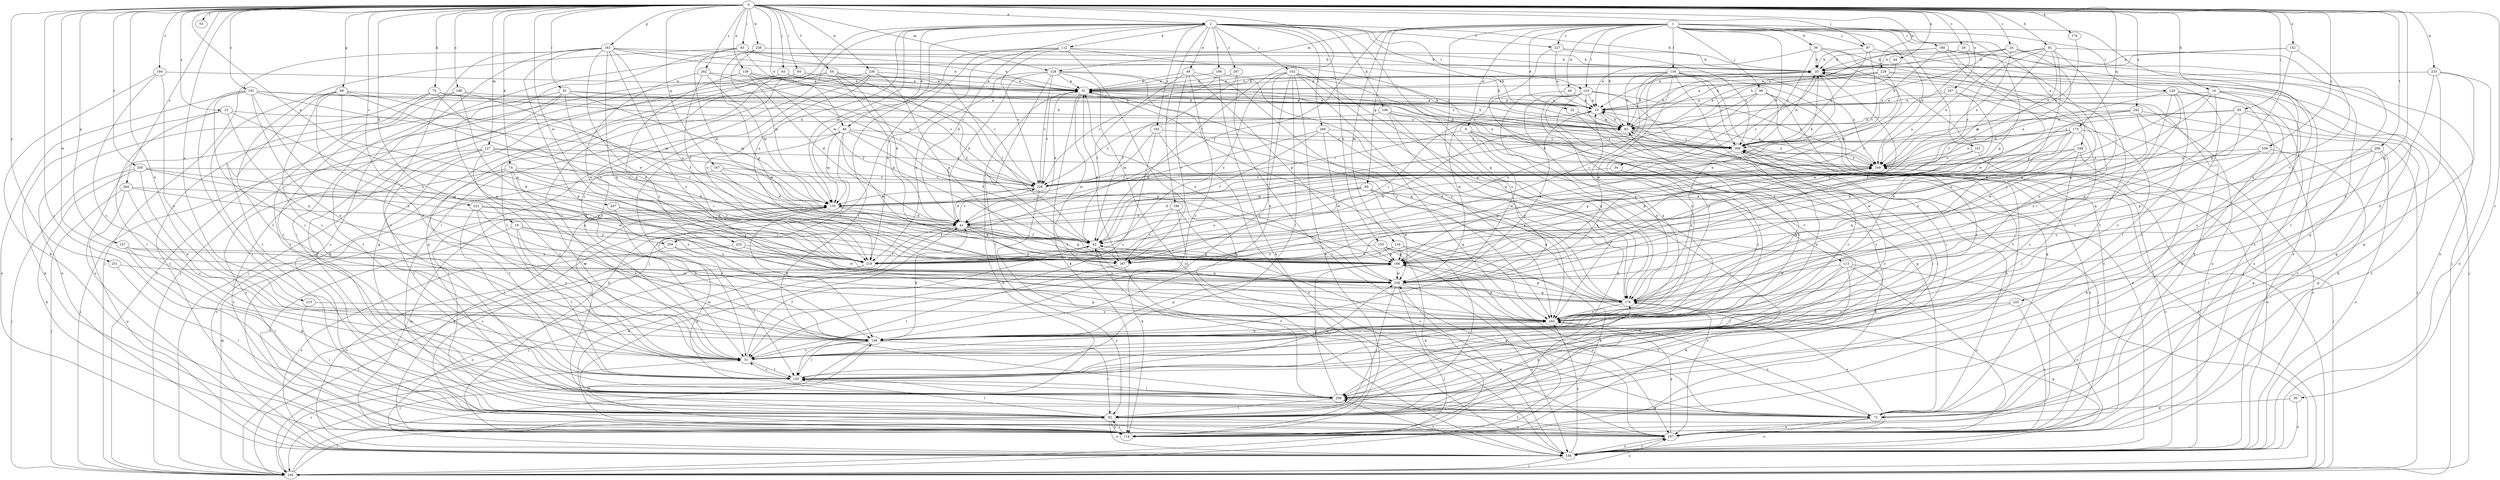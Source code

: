 strict digraph  {
0;
1;
2;
8;
10;
16;
18;
20;
23;
24;
28;
30;
31;
32;
34;
39;
40;
41;
44;
46;
49;
51;
53;
54;
62;
68;
69;
72;
74;
75;
81;
82;
83;
84;
85;
91;
92;
93;
97;
98;
101;
102;
104;
106;
112;
113;
114;
116;
120;
123;
125;
127;
128;
134;
135;
139;
146;
152;
155;
156;
157;
163;
166;
167;
173;
174;
176;
180;
182;
184;
186;
187;
188;
191;
194;
197;
205;
206;
208;
215;
218;
222;
225;
227;
228;
229;
233;
235;
236;
238;
239;
243;
247;
248;
249;
251;
257;
258;
259;
260;
262;
264;
266;
267;
269;
0 -> 2  [label=a];
0 -> 16  [label=b];
0 -> 18  [label=b];
0 -> 23  [label=c];
0 -> 24  [label=c];
0 -> 28  [label=c];
0 -> 30  [label=c];
0 -> 44  [label=e];
0 -> 46  [label=e];
0 -> 53  [label=f];
0 -> 54  [label=f];
0 -> 62  [label=f];
0 -> 68  [label=g];
0 -> 74  [label=h];
0 -> 75  [label=h];
0 -> 81  [label=h];
0 -> 83  [label=i];
0 -> 84  [label=i];
0 -> 85  [label=i];
0 -> 91  [label=i];
0 -> 92  [label=i];
0 -> 93  [label=j];
0 -> 97  [label=j];
0 -> 127  [label=m];
0 -> 128  [label=m];
0 -> 139  [label=n];
0 -> 146  [label=n];
0 -> 152  [label=o];
0 -> 157  [label=p];
0 -> 163  [label=p];
0 -> 167  [label=q];
0 -> 173  [label=q];
0 -> 174  [label=q];
0 -> 176  [label=q];
0 -> 188  [label=s];
0 -> 191  [label=s];
0 -> 194  [label=s];
0 -> 205  [label=t];
0 -> 206  [label=t];
0 -> 215  [label=u];
0 -> 222  [label=v];
0 -> 229  [label=w];
0 -> 233  [label=w];
0 -> 235  [label=w];
0 -> 236  [label=w];
0 -> 238  [label=w];
0 -> 239  [label=w];
0 -> 243  [label=x];
0 -> 247  [label=x];
0 -> 251  [label=y];
0 -> 257  [label=y];
0 -> 258  [label=y];
0 -> 262  [label=z];
0 -> 264  [label=z];
1 -> 8  [label=a];
1 -> 32  [label=d];
1 -> 34  [label=d];
1 -> 39  [label=d];
1 -> 40  [label=d];
1 -> 69  [label=g];
1 -> 82  [label=h];
1 -> 97  [label=j];
1 -> 98  [label=j];
1 -> 101  [label=j];
1 -> 116  [label=l];
1 -> 120  [label=l];
1 -> 123  [label=l];
1 -> 128  [label=m];
1 -> 134  [label=m];
1 -> 146  [label=n];
1 -> 166  [label=p];
1 -> 180  [label=r];
1 -> 225  [label=v];
1 -> 227  [label=v];
1 -> 248  [label=x];
1 -> 249  [label=x];
1 -> 259  [label=y];
2 -> 20  [label=b];
2 -> 31  [label=c];
2 -> 41  [label=d];
2 -> 46  [label=e];
2 -> 49  [label=e];
2 -> 82  [label=h];
2 -> 92  [label=i];
2 -> 102  [label=j];
2 -> 106  [label=k];
2 -> 112  [label=k];
2 -> 123  [label=l];
2 -> 135  [label=m];
2 -> 155  [label=o];
2 -> 176  [label=q];
2 -> 182  [label=r];
2 -> 184  [label=r];
2 -> 186  [label=r];
2 -> 208  [label=t];
2 -> 218  [label=u];
2 -> 227  [label=v];
2 -> 266  [label=z];
2 -> 267  [label=z];
8 -> 92  [label=i];
8 -> 104  [label=j];
8 -> 113  [label=k];
8 -> 228  [label=v];
8 -> 239  [label=w];
8 -> 269  [label=z];
10 -> 82  [label=h];
10 -> 92  [label=i];
10 -> 187  [label=r];
16 -> 10  [label=a];
16 -> 31  [label=c];
16 -> 72  [label=g];
16 -> 92  [label=i];
16 -> 166  [label=p];
16 -> 176  [label=q];
16 -> 218  [label=u];
18 -> 31  [label=c];
18 -> 62  [label=f];
18 -> 125  [label=l];
18 -> 197  [label=s];
18 -> 259  [label=y];
18 -> 260  [label=y];
20 -> 51  [label=e];
20 -> 82  [label=h];
20 -> 156  [label=o];
20 -> 228  [label=v];
20 -> 239  [label=w];
23 -> 82  [label=h];
23 -> 114  [label=k];
23 -> 125  [label=l];
23 -> 176  [label=q];
23 -> 218  [label=u];
24 -> 10  [label=a];
24 -> 20  [label=b];
24 -> 41  [label=d];
24 -> 82  [label=h];
24 -> 156  [label=o];
24 -> 249  [label=x];
28 -> 20  [label=b];
28 -> 72  [label=g];
28 -> 269  [label=z];
30 -> 72  [label=g];
30 -> 156  [label=o];
31 -> 62  [label=f];
31 -> 125  [label=l];
31 -> 260  [label=y];
32 -> 82  [label=h];
32 -> 92  [label=i];
34 -> 228  [label=v];
34 -> 260  [label=y];
39 -> 10  [label=a];
39 -> 20  [label=b];
39 -> 62  [label=f];
39 -> 197  [label=s];
39 -> 208  [label=t];
39 -> 269  [label=z];
40 -> 10  [label=a];
40 -> 146  [label=n];
41 -> 62  [label=f];
41 -> 104  [label=j];
41 -> 114  [label=k];
41 -> 166  [label=p];
41 -> 187  [label=r];
41 -> 228  [label=v];
41 -> 260  [label=y];
44 -> 82  [label=h];
46 -> 31  [label=c];
46 -> 62  [label=f];
46 -> 92  [label=i];
46 -> 114  [label=k];
46 -> 135  [label=m];
46 -> 166  [label=p];
46 -> 187  [label=r];
46 -> 269  [label=z];
49 -> 31  [label=c];
49 -> 51  [label=e];
49 -> 62  [label=f];
49 -> 166  [label=p];
49 -> 187  [label=r];
49 -> 260  [label=y];
51 -> 10  [label=a];
51 -> 20  [label=b];
51 -> 41  [label=d];
51 -> 82  [label=h];
51 -> 114  [label=k];
51 -> 176  [label=q];
51 -> 228  [label=v];
51 -> 239  [label=w];
54 -> 41  [label=d];
54 -> 51  [label=e];
54 -> 62  [label=f];
54 -> 72  [label=g];
54 -> 104  [label=j];
54 -> 166  [label=p];
62 -> 166  [label=p];
62 -> 176  [label=q];
62 -> 187  [label=r];
62 -> 218  [label=u];
68 -> 10  [label=a];
68 -> 31  [label=c];
68 -> 62  [label=f];
68 -> 92  [label=i];
68 -> 146  [label=n];
68 -> 166  [label=p];
68 -> 208  [label=t];
68 -> 218  [label=u];
69 -> 41  [label=d];
69 -> 114  [label=k];
69 -> 135  [label=m];
69 -> 176  [label=q];
69 -> 218  [label=u];
69 -> 239  [label=w];
72 -> 82  [label=h];
72 -> 156  [label=o];
72 -> 197  [label=s];
72 -> 260  [label=y];
74 -> 31  [label=c];
74 -> 41  [label=d];
74 -> 125  [label=l];
74 -> 187  [label=r];
74 -> 197  [label=s];
74 -> 228  [label=v];
74 -> 260  [label=y];
75 -> 10  [label=a];
75 -> 156  [label=o];
75 -> 208  [label=t];
75 -> 218  [label=u];
75 -> 269  [label=z];
81 -> 20  [label=b];
81 -> 62  [label=f];
81 -> 135  [label=m];
81 -> 166  [label=p];
81 -> 176  [label=q];
81 -> 208  [label=t];
81 -> 228  [label=v];
81 -> 249  [label=x];
82 -> 20  [label=b];
82 -> 249  [label=x];
82 -> 269  [label=z];
83 -> 20  [label=b];
83 -> 41  [label=d];
83 -> 51  [label=e];
83 -> 82  [label=h];
83 -> 146  [label=n];
83 -> 208  [label=t];
83 -> 228  [label=v];
84 -> 31  [label=c];
84 -> 51  [label=e];
84 -> 82  [label=h];
84 -> 104  [label=j];
84 -> 125  [label=l];
85 -> 82  [label=h];
85 -> 114  [label=k];
85 -> 176  [label=q];
85 -> 197  [label=s];
85 -> 218  [label=u];
85 -> 269  [label=z];
91 -> 10  [label=a];
91 -> 72  [label=g];
91 -> 135  [label=m];
91 -> 156  [label=o];
91 -> 208  [label=t];
91 -> 218  [label=u];
91 -> 228  [label=v];
92 -> 41  [label=d];
92 -> 114  [label=k];
92 -> 125  [label=l];
92 -> 156  [label=o];
92 -> 176  [label=q];
92 -> 197  [label=s];
93 -> 51  [label=e];
93 -> 72  [label=g];
93 -> 82  [label=h];
93 -> 104  [label=j];
93 -> 228  [label=v];
97 -> 20  [label=b];
97 -> 156  [label=o];
97 -> 228  [label=v];
97 -> 269  [label=z];
98 -> 10  [label=a];
98 -> 92  [label=i];
98 -> 197  [label=s];
98 -> 208  [label=t];
98 -> 218  [label=u];
98 -> 260  [label=y];
101 -> 114  [label=k];
101 -> 166  [label=p];
101 -> 249  [label=x];
102 -> 31  [label=c];
102 -> 51  [label=e];
102 -> 72  [label=g];
102 -> 82  [label=h];
102 -> 114  [label=k];
102 -> 125  [label=l];
102 -> 146  [label=n];
102 -> 176  [label=q];
102 -> 218  [label=u];
102 -> 269  [label=z];
104 -> 31  [label=c];
104 -> 51  [label=e];
104 -> 92  [label=i];
104 -> 135  [label=m];
104 -> 197  [label=s];
104 -> 269  [label=z];
106 -> 72  [label=g];
106 -> 82  [label=h];
106 -> 114  [label=k];
106 -> 176  [label=q];
106 -> 228  [label=v];
106 -> 260  [label=y];
112 -> 20  [label=b];
112 -> 104  [label=j];
112 -> 135  [label=m];
112 -> 156  [label=o];
112 -> 176  [label=q];
112 -> 218  [label=u];
112 -> 228  [label=v];
113 -> 114  [label=k];
113 -> 125  [label=l];
113 -> 156  [label=o];
113 -> 197  [label=s];
113 -> 208  [label=t];
113 -> 239  [label=w];
114 -> 92  [label=i];
114 -> 135  [label=m];
114 -> 146  [label=n];
116 -> 41  [label=d];
116 -> 51  [label=e];
116 -> 82  [label=h];
116 -> 92  [label=i];
116 -> 104  [label=j];
116 -> 187  [label=r];
116 -> 208  [label=t];
116 -> 239  [label=w];
116 -> 249  [label=x];
116 -> 269  [label=z];
120 -> 10  [label=a];
120 -> 31  [label=c];
120 -> 114  [label=k];
120 -> 125  [label=l];
120 -> 197  [label=s];
120 -> 249  [label=x];
120 -> 260  [label=y];
123 -> 10  [label=a];
123 -> 31  [label=c];
123 -> 72  [label=g];
123 -> 125  [label=l];
123 -> 176  [label=q];
123 -> 208  [label=t];
123 -> 239  [label=w];
123 -> 249  [label=x];
123 -> 260  [label=y];
125 -> 31  [label=c];
125 -> 208  [label=t];
125 -> 239  [label=w];
125 -> 269  [label=z];
127 -> 31  [label=c];
127 -> 104  [label=j];
127 -> 135  [label=m];
127 -> 187  [label=r];
127 -> 197  [label=s];
127 -> 208  [label=t];
127 -> 249  [label=x];
128 -> 41  [label=d];
128 -> 51  [label=e];
128 -> 92  [label=i];
128 -> 156  [label=o];
128 -> 218  [label=u];
128 -> 228  [label=v];
128 -> 249  [label=x];
128 -> 260  [label=y];
134 -> 92  [label=i];
134 -> 114  [label=k];
134 -> 166  [label=p];
134 -> 187  [label=r];
134 -> 218  [label=u];
135 -> 41  [label=d];
135 -> 92  [label=i];
135 -> 114  [label=k];
135 -> 146  [label=n];
135 -> 166  [label=p];
135 -> 197  [label=s];
139 -> 41  [label=d];
139 -> 51  [label=e];
139 -> 62  [label=f];
139 -> 228  [label=v];
139 -> 260  [label=y];
146 -> 31  [label=c];
146 -> 41  [label=d];
146 -> 82  [label=h];
146 -> 92  [label=i];
146 -> 104  [label=j];
146 -> 125  [label=l];
146 -> 166  [label=p];
146 -> 269  [label=z];
152 -> 10  [label=a];
152 -> 20  [label=b];
152 -> 166  [label=p];
152 -> 176  [label=q];
155 -> 104  [label=j];
155 -> 114  [label=k];
155 -> 166  [label=p];
155 -> 197  [label=s];
155 -> 218  [label=u];
156 -> 10  [label=a];
156 -> 104  [label=j];
156 -> 176  [label=q];
156 -> 197  [label=s];
156 -> 208  [label=t];
156 -> 239  [label=w];
156 -> 249  [label=x];
156 -> 260  [label=y];
157 -> 72  [label=g];
157 -> 92  [label=i];
157 -> 218  [label=u];
157 -> 239  [label=w];
163 -> 20  [label=b];
163 -> 51  [label=e];
163 -> 104  [label=j];
163 -> 146  [label=n];
163 -> 176  [label=q];
163 -> 197  [label=s];
163 -> 208  [label=t];
163 -> 218  [label=u];
163 -> 239  [label=w];
163 -> 260  [label=y];
163 -> 269  [label=z];
166 -> 62  [label=f];
166 -> 197  [label=s];
166 -> 239  [label=w];
167 -> 41  [label=d];
167 -> 156  [label=o];
167 -> 187  [label=r];
167 -> 228  [label=v];
173 -> 31  [label=c];
173 -> 62  [label=f];
173 -> 156  [label=o];
173 -> 166  [label=p];
173 -> 187  [label=r];
173 -> 239  [label=w];
173 -> 249  [label=x];
173 -> 269  [label=z];
174 -> 249  [label=x];
176 -> 51  [label=e];
176 -> 166  [label=p];
176 -> 197  [label=s];
176 -> 260  [label=y];
180 -> 20  [label=b];
180 -> 82  [label=h];
180 -> 104  [label=j];
180 -> 146  [label=n];
180 -> 239  [label=w];
180 -> 260  [label=y];
180 -> 269  [label=z];
182 -> 31  [label=c];
182 -> 135  [label=m];
182 -> 156  [label=o];
182 -> 269  [label=z];
184 -> 41  [label=d];
184 -> 114  [label=k];
184 -> 187  [label=r];
184 -> 197  [label=s];
186 -> 51  [label=e];
186 -> 114  [label=k];
186 -> 228  [label=v];
186 -> 260  [label=y];
187 -> 20  [label=b];
187 -> 51  [label=e];
187 -> 72  [label=g];
187 -> 125  [label=l];
188 -> 10  [label=a];
188 -> 125  [label=l];
188 -> 187  [label=r];
188 -> 197  [label=s];
188 -> 239  [label=w];
191 -> 10  [label=a];
191 -> 31  [label=c];
191 -> 82  [label=h];
191 -> 92  [label=i];
191 -> 135  [label=m];
191 -> 146  [label=n];
191 -> 156  [label=o];
191 -> 260  [label=y];
194 -> 31  [label=c];
194 -> 51  [label=e];
194 -> 114  [label=k];
194 -> 146  [label=n];
197 -> 20  [label=b];
197 -> 156  [label=o];
197 -> 208  [label=t];
197 -> 260  [label=y];
197 -> 269  [label=z];
205 -> 104  [label=j];
205 -> 114  [label=k];
205 -> 146  [label=n];
205 -> 166  [label=p];
205 -> 228  [label=v];
205 -> 239  [label=w];
206 -> 72  [label=g];
206 -> 92  [label=i];
206 -> 156  [label=o];
206 -> 187  [label=r];
206 -> 249  [label=x];
206 -> 260  [label=y];
208 -> 62  [label=f];
208 -> 72  [label=g];
208 -> 92  [label=i];
208 -> 125  [label=l];
208 -> 135  [label=m];
208 -> 166  [label=p];
215 -> 92  [label=i];
215 -> 260  [label=y];
218 -> 82  [label=h];
218 -> 104  [label=j];
218 -> 156  [label=o];
222 -> 31  [label=c];
222 -> 41  [label=d];
222 -> 125  [label=l];
222 -> 146  [label=n];
222 -> 187  [label=r];
225 -> 197  [label=s];
225 -> 208  [label=t];
225 -> 260  [label=y];
227 -> 10  [label=a];
227 -> 20  [label=b];
227 -> 208  [label=t];
227 -> 269  [label=z];
228 -> 20  [label=b];
228 -> 41  [label=d];
228 -> 72  [label=g];
228 -> 135  [label=m];
229 -> 10  [label=a];
229 -> 51  [label=e];
229 -> 82  [label=h];
229 -> 104  [label=j];
229 -> 135  [label=m];
229 -> 208  [label=t];
233 -> 51  [label=e];
233 -> 72  [label=g];
233 -> 146  [label=n];
233 -> 156  [label=o];
233 -> 260  [label=y];
235 -> 156  [label=o];
235 -> 187  [label=r];
235 -> 239  [label=w];
236 -> 31  [label=c];
236 -> 51  [label=e];
236 -> 62  [label=f];
236 -> 114  [label=k];
236 -> 166  [label=p];
236 -> 218  [label=u];
238 -> 20  [label=b];
238 -> 92  [label=i];
238 -> 135  [label=m];
238 -> 166  [label=p];
239 -> 10  [label=a];
239 -> 51  [label=e];
239 -> 92  [label=i];
239 -> 104  [label=j];
239 -> 156  [label=o];
239 -> 176  [label=q];
239 -> 249  [label=x];
243 -> 62  [label=f];
243 -> 82  [label=h];
243 -> 104  [label=j];
243 -> 197  [label=s];
243 -> 239  [label=w];
243 -> 269  [label=z];
247 -> 41  [label=d];
247 -> 146  [label=n];
247 -> 218  [label=u];
248 -> 125  [label=l];
248 -> 156  [label=o];
248 -> 166  [label=p];
248 -> 176  [label=q];
248 -> 249  [label=x];
249 -> 10  [label=a];
249 -> 51  [label=e];
249 -> 104  [label=j];
249 -> 166  [label=p];
249 -> 228  [label=v];
251 -> 92  [label=i];
251 -> 239  [label=w];
257 -> 10  [label=a];
257 -> 31  [label=c];
257 -> 187  [label=r];
257 -> 249  [label=x];
258 -> 72  [label=g];
258 -> 166  [label=p];
258 -> 218  [label=u];
258 -> 249  [label=x];
259 -> 125  [label=l];
259 -> 156  [label=o];
259 -> 218  [label=u];
260 -> 10  [label=a];
260 -> 20  [label=b];
260 -> 146  [label=n];
260 -> 166  [label=p];
262 -> 51  [label=e];
262 -> 62  [label=f];
262 -> 135  [label=m];
262 -> 228  [label=v];
262 -> 239  [label=w];
264 -> 31  [label=c];
264 -> 104  [label=j];
264 -> 135  [label=m];
264 -> 156  [label=o];
264 -> 218  [label=u];
266 -> 41  [label=d];
266 -> 62  [label=f];
266 -> 239  [label=w];
266 -> 260  [label=y];
266 -> 269  [label=z];
267 -> 51  [label=e];
267 -> 62  [label=f];
267 -> 197  [label=s];
269 -> 20  [label=b];
269 -> 146  [label=n];
269 -> 176  [label=q];
269 -> 249  [label=x];
}
